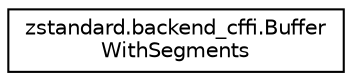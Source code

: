 digraph "Graphical Class Hierarchy"
{
 // LATEX_PDF_SIZE
  edge [fontname="Helvetica",fontsize="10",labelfontname="Helvetica",labelfontsize="10"];
  node [fontname="Helvetica",fontsize="10",shape=record];
  rankdir="LR";
  Node0 [label="zstandard.backend_cffi.Buffer\lWithSegments",height=0.2,width=0.4,color="black", fillcolor="white", style="filled",URL="$classzstandard_1_1backend__cffi_1_1BufferWithSegments.html",tooltip=" "];
}
